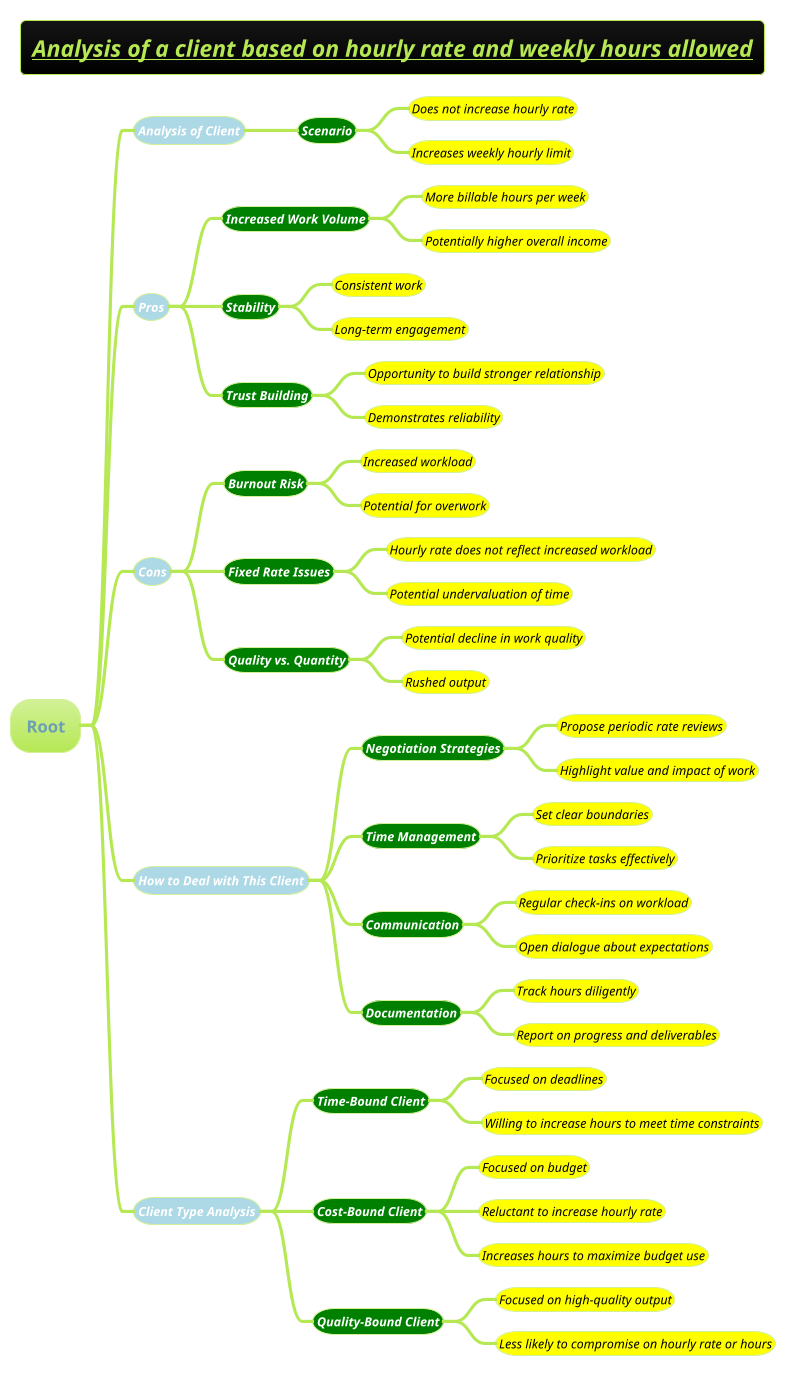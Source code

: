 @startmindmap
title =<i><b><u><size:18>Analysis of a client based on hourly rate and weekly hours allowed
!theme hacker

* Root
**[#lightblue] <b><i><color #white><size:12>Analysis of Client
***[#green] <b><i><color #white><size:12>Scenario
****[#yellow] <i><color #black><size:12>Does not increase hourly rate
****[#yellow] <i><color #black><size:12>Increases weekly hourly limit
**[#lightblue] <b><i><color #white><size:12>Pros
***[#green] <b><i><color #white><size:12>Increased Work Volume
****[#yellow] <i><color #black><size:12>More billable hours per week
****[#yellow] <i><color #black><size:12>Potentially higher overall income
***[#green] <b><i><color #white><size:12>Stability
****[#yellow] <i><color #black><size:12>Consistent work
****[#yellow] <i><color #black><size:12>Long-term engagement
***[#green] <b><i><color #white><size:12>Trust Building
****[#yellow] <i><color #black><size:12>Opportunity to build stronger relationship
****[#yellow] <i><color #black><size:12>Demonstrates reliability
**[#lightblue] <b><i><color #white><size:12>Cons
***[#green] <b><i><color #white><size:12>Burnout Risk
****[#yellow] <i><color #black><size:12>Increased workload
****[#yellow] <i><color #black><size:12>Potential for overwork
***[#green] <b><i><color #white><size:12>Fixed Rate Issues
****[#yellow] <i><color #black><size:12>Hourly rate does not reflect increased workload
****[#yellow] <i><color #black><size:12>Potential undervaluation of time
***[#green] <b><i><color #white><size:12>Quality vs. Quantity
****[#yellow] <i><color #black><size:12>Potential decline in work quality
****[#yellow] <i><color #black><size:12>Rushed output
**[#lightblue] <b><i><color #white><size:12>How to Deal with This Client
***[#green] <b><i><color #white><size:12>Negotiation Strategies
****[#yellow] <i><color #black><size:12>Propose periodic rate reviews
****[#yellow] <i><color #black><size:12>Highlight value and impact of work
***[#green] <b><i><color #white><size:12>Time Management
****[#yellow] <i><color #black><size:12>Set clear boundaries
****[#yellow] <i><color #black><size:12>Prioritize tasks effectively
***[#green] <b><i><color #white><size:12>Communication
****[#yellow] <i><color #black><size:12>Regular check-ins on workload
****[#yellow] <i><color #black><size:12>Open dialogue about expectations
***[#green] <b><i><color #white><size:12>Documentation
****[#yellow] <i><color #black><size:12>Track hours diligently
****[#yellow] <i><color #black><size:12>Report on progress and deliverables
**[#lightblue] <b><i><color #white><size:12>Client Type Analysis
***[#green] <b><i><color #white><size:12>Time-Bound Client
****[#yellow] <i><color #black><size:12>Focused on deadlines
****[#yellow] <i><color #black><size:12>Willing to increase hours to meet time constraints
***[#green] <b><i><color #white><size:12>Cost-Bound Client
****[#yellow] <i><color #black><size:12>Focused on budget
****[#yellow] <i><color #black><size:12>Reluctant to increase hourly rate
****[#yellow] <i><color #black><size:12>Increases hours to maximize budget use
***[#green] <b><i><color #white><size:12>Quality-Bound Client
****[#yellow] <i><color #black><size:12>Focused on high-quality output
****[#yellow] <i><color #black><size:12>Less likely to compromise on hourly rate or hours
@endmindmap
